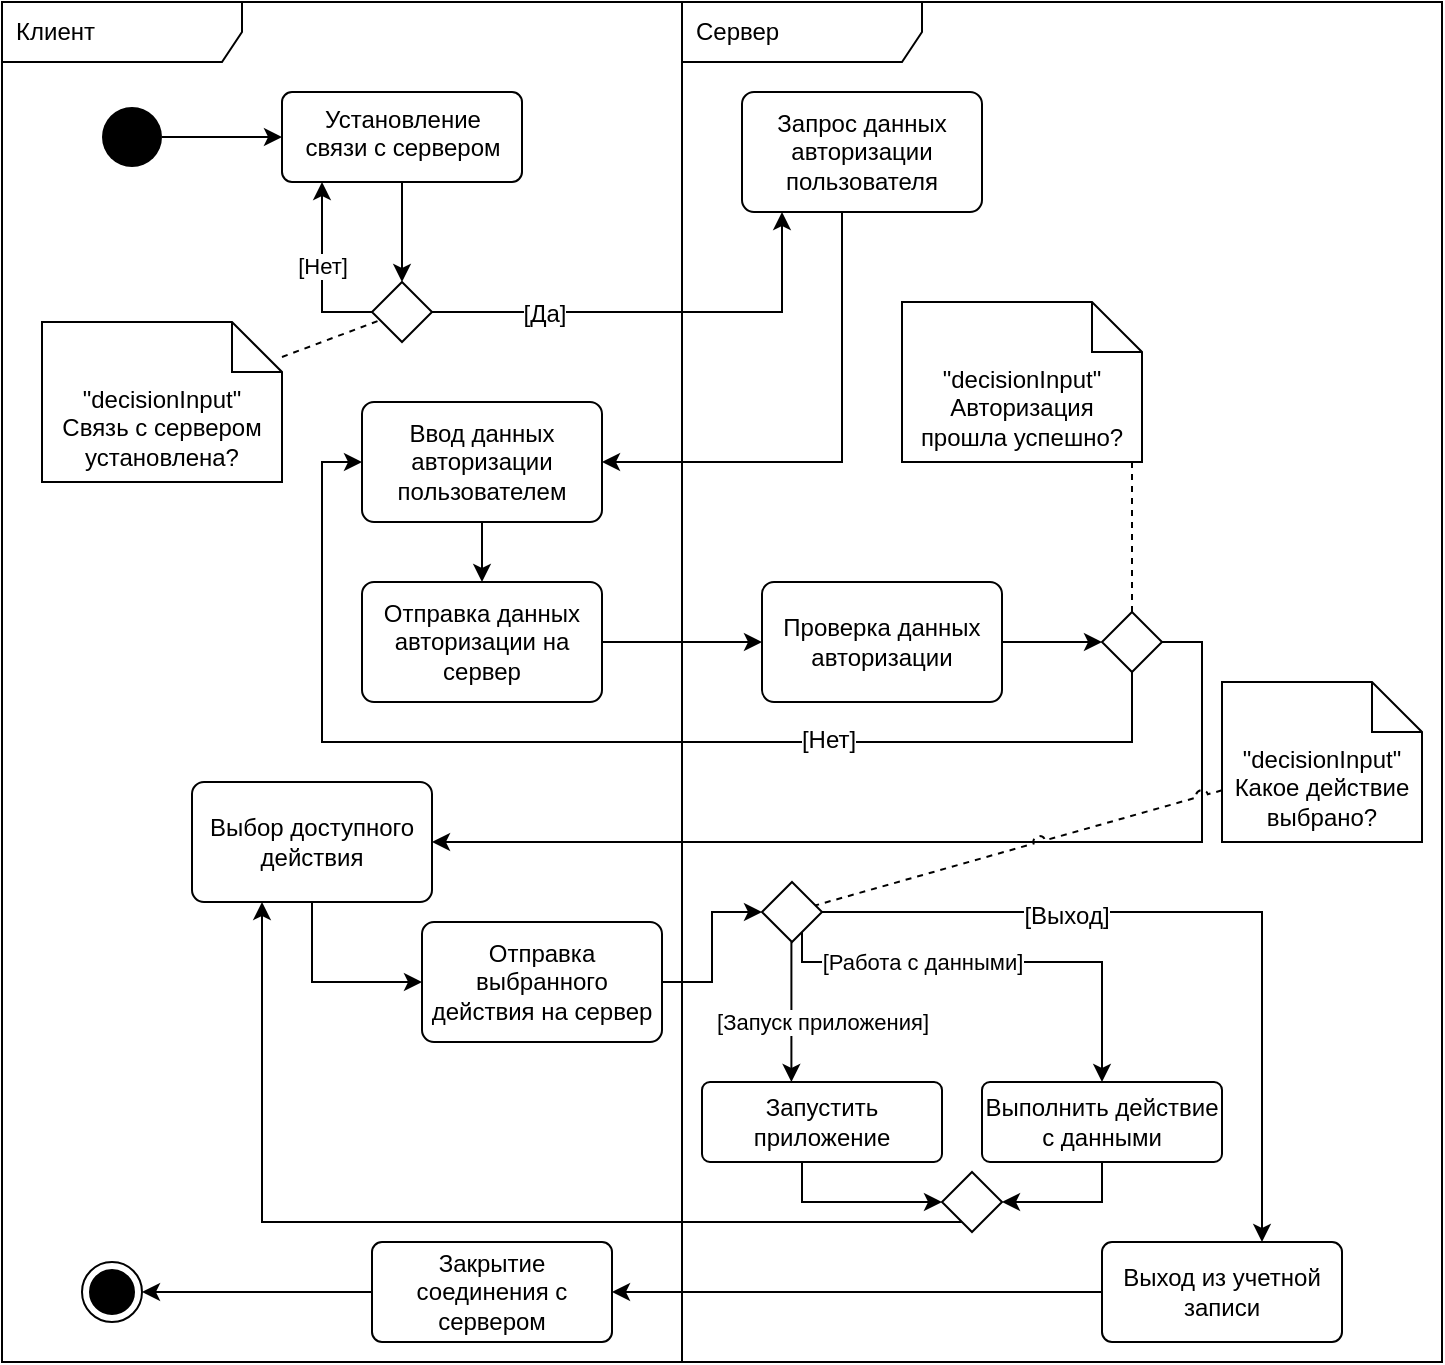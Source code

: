 <mxfile version="20.2.3" type="device"><diagram id="nvzP8vqzQpJ9qfVsouxZ" name="Страница 1"><mxGraphModel dx="2803" dy="2015" grid="1" gridSize="10" guides="1" tooltips="1" connect="1" arrows="1" fold="1" page="1" pageScale="1" pageWidth="827" pageHeight="1169" math="0" shadow="0"><root><mxCell id="0"/><mxCell id="1" parent="0"/><mxCell id="Mr6hXjrvjmsJ6n_axYDB-1" value="Клиент" style="shape=umlFrame;whiteSpace=wrap;html=1;width=120;height=30;boundedLbl=1;verticalAlign=middle;align=left;spacingLeft=5;" vertex="1" parent="1"><mxGeometry x="880" y="40" width="340" height="680" as="geometry"/></mxCell><mxCell id="Mr6hXjrvjmsJ6n_axYDB-2" value="Сервер" style="shape=umlFrame;whiteSpace=wrap;html=1;width=120;height=30;boundedLbl=1;verticalAlign=middle;align=left;spacingLeft=5;" vertex="1" parent="1"><mxGeometry x="1220" y="40" width="380" height="680" as="geometry"/></mxCell><mxCell id="Mr6hXjrvjmsJ6n_axYDB-5" style="edgeStyle=orthogonalEdgeStyle;rounded=0;orthogonalLoop=1;jettySize=auto;html=1;" edge="1" parent="1" source="Mr6hXjrvjmsJ6n_axYDB-3" target="Mr6hXjrvjmsJ6n_axYDB-4"><mxGeometry relative="1" as="geometry"/></mxCell><mxCell id="Mr6hXjrvjmsJ6n_axYDB-3" value="" style="ellipse;fillColor=#000000;strokeColor=none;" vertex="1" parent="1"><mxGeometry x="930" y="92.5" width="30" height="30" as="geometry"/></mxCell><mxCell id="Mr6hXjrvjmsJ6n_axYDB-8" value="" style="edgeStyle=orthogonalEdgeStyle;rounded=0;orthogonalLoop=1;jettySize=auto;html=1;" edge="1" parent="1" source="Mr6hXjrvjmsJ6n_axYDB-4" target="Mr6hXjrvjmsJ6n_axYDB-6"><mxGeometry relative="1" as="geometry"><mxPoint x="1080" y="162.5" as="targetPoint"/></mxGeometry></mxCell><mxCell id="Mr6hXjrvjmsJ6n_axYDB-4" value="&lt;span style=&quot;&quot;&gt;Установление&lt;br&gt;связи с сервером&lt;/span&gt;" style="html=1;align=center;verticalAlign=top;rounded=1;absoluteArcSize=1;arcSize=10;dashed=0;" vertex="1" parent="1"><mxGeometry x="1020" y="85" width="120" height="45" as="geometry"/></mxCell><mxCell id="Mr6hXjrvjmsJ6n_axYDB-12" value="" style="edgeStyle=orthogonalEdgeStyle;shape=connector;rounded=0;orthogonalLoop=1;jettySize=auto;html=1;labelBackgroundColor=default;fontFamily=Helvetica;fontSize=11;fontColor=default;endArrow=classic;strokeColor=default;" edge="1" parent="1" source="Mr6hXjrvjmsJ6n_axYDB-6" target="Mr6hXjrvjmsJ6n_axYDB-4"><mxGeometry relative="1" as="geometry"><mxPoint x="1030" y="195" as="targetPoint"/><Array as="points"><mxPoint x="1040" y="195"/></Array></mxGeometry></mxCell><mxCell id="Mr6hXjrvjmsJ6n_axYDB-13" value="[Нет]" style="edgeLabel;html=1;align=center;verticalAlign=middle;resizable=0;points=[];fontSize=11;fontFamily=Helvetica;fontColor=default;" vertex="1" connectable="0" parent="Mr6hXjrvjmsJ6n_axYDB-12"><mxGeometry x="0.076" relative="1" as="geometry"><mxPoint as="offset"/></mxGeometry></mxCell><mxCell id="Mr6hXjrvjmsJ6n_axYDB-15" value="" style="edgeStyle=orthogonalEdgeStyle;shape=connector;rounded=0;orthogonalLoop=1;jettySize=auto;html=1;labelBackgroundColor=default;fontFamily=Helvetica;fontSize=11;fontColor=default;endArrow=classic;strokeColor=default;" edge="1" parent="1" source="Mr6hXjrvjmsJ6n_axYDB-6" target="Mr6hXjrvjmsJ6n_axYDB-14"><mxGeometry relative="1" as="geometry"><Array as="points"><mxPoint x="1270" y="195"/></Array></mxGeometry></mxCell><mxCell id="Mr6hXjrvjmsJ6n_axYDB-16" value="[Да]" style="edgeLabel;html=1;align=center;verticalAlign=middle;resizable=0;points=[];fontSize=12;fontFamily=Helvetica;fontColor=default;" vertex="1" connectable="0" parent="Mr6hXjrvjmsJ6n_axYDB-15"><mxGeometry x="-0.506" y="-1" relative="1" as="geometry"><mxPoint as="offset"/></mxGeometry></mxCell><mxCell id="Mr6hXjrvjmsJ6n_axYDB-6" value="" style="rhombus;" vertex="1" parent="1"><mxGeometry x="1065" y="180" width="30" height="30" as="geometry"/></mxCell><mxCell id="Mr6hXjrvjmsJ6n_axYDB-10" style="rounded=0;orthogonalLoop=1;jettySize=auto;html=1;endArrow=none;endFill=0;dashed=1;" edge="1" parent="1" source="Mr6hXjrvjmsJ6n_axYDB-9" target="Mr6hXjrvjmsJ6n_axYDB-6"><mxGeometry relative="1" as="geometry"/></mxCell><mxCell id="Mr6hXjrvjmsJ6n_axYDB-9" value="&quot;decisionInput&quot;&lt;br&gt;Связь с сервером установлена?" style="shape=note2;boundedLbl=1;whiteSpace=wrap;html=1;size=25;verticalAlign=top;align=center;" vertex="1" parent="1"><mxGeometry x="900" y="200" width="120" height="80" as="geometry"/></mxCell><mxCell id="Mr6hXjrvjmsJ6n_axYDB-18" value="" style="edgeStyle=orthogonalEdgeStyle;shape=connector;rounded=0;orthogonalLoop=1;jettySize=auto;html=1;labelBackgroundColor=default;fontFamily=Helvetica;fontSize=12;fontColor=default;endArrow=classic;strokeColor=default;" edge="1" parent="1" source="Mr6hXjrvjmsJ6n_axYDB-14" target="Mr6hXjrvjmsJ6n_axYDB-17"><mxGeometry relative="1" as="geometry"><Array as="points"><mxPoint x="1300" y="270"/></Array></mxGeometry></mxCell><mxCell id="Mr6hXjrvjmsJ6n_axYDB-14" value="Запрос данных авторизации пользователя" style="whiteSpace=wrap;html=1;rounded=1;arcSize=10;" vertex="1" parent="1"><mxGeometry x="1250" y="85" width="120" height="60" as="geometry"/></mxCell><mxCell id="Mr6hXjrvjmsJ6n_axYDB-20" value="" style="edgeStyle=orthogonalEdgeStyle;shape=connector;rounded=0;orthogonalLoop=1;jettySize=auto;html=1;labelBackgroundColor=default;fontFamily=Helvetica;fontSize=12;fontColor=default;endArrow=classic;strokeColor=default;" edge="1" parent="1" source="Mr6hXjrvjmsJ6n_axYDB-17" target="Mr6hXjrvjmsJ6n_axYDB-19"><mxGeometry relative="1" as="geometry"/></mxCell><mxCell id="Mr6hXjrvjmsJ6n_axYDB-17" value="Ввод данных авторизации пользователем" style="whiteSpace=wrap;html=1;rounded=1;arcSize=10;" vertex="1" parent="1"><mxGeometry x="1060" y="240" width="120" height="60" as="geometry"/></mxCell><mxCell id="Mr6hXjrvjmsJ6n_axYDB-22" value="" style="edgeStyle=orthogonalEdgeStyle;shape=connector;rounded=0;orthogonalLoop=1;jettySize=auto;html=1;labelBackgroundColor=default;fontFamily=Helvetica;fontSize=12;fontColor=default;endArrow=classic;strokeColor=default;" edge="1" parent="1" source="Mr6hXjrvjmsJ6n_axYDB-19" target="Mr6hXjrvjmsJ6n_axYDB-21"><mxGeometry relative="1" as="geometry"/></mxCell><mxCell id="Mr6hXjrvjmsJ6n_axYDB-19" value="Отправка данных авторизации на сервер" style="whiteSpace=wrap;html=1;rounded=1;arcSize=10;" vertex="1" parent="1"><mxGeometry x="1060" y="330" width="120" height="60" as="geometry"/></mxCell><mxCell id="Mr6hXjrvjmsJ6n_axYDB-24" value="" style="edgeStyle=orthogonalEdgeStyle;shape=connector;rounded=0;orthogonalLoop=1;jettySize=auto;html=1;labelBackgroundColor=default;fontFamily=Helvetica;fontSize=12;fontColor=default;endArrow=classic;strokeColor=default;" edge="1" parent="1" source="Mr6hXjrvjmsJ6n_axYDB-21" target="Mr6hXjrvjmsJ6n_axYDB-25"><mxGeometry relative="1" as="geometry"><mxPoint x="1480" y="360" as="targetPoint"/></mxGeometry></mxCell><mxCell id="Mr6hXjrvjmsJ6n_axYDB-21" value="Проверка данных авторизации" style="whiteSpace=wrap;html=1;rounded=1;arcSize=10;" vertex="1" parent="1"><mxGeometry x="1260" y="330" width="120" height="60" as="geometry"/></mxCell><mxCell id="Mr6hXjrvjmsJ6n_axYDB-28" style="edgeStyle=orthogonalEdgeStyle;shape=connector;rounded=0;orthogonalLoop=1;jettySize=auto;html=1;labelBackgroundColor=default;fontFamily=Helvetica;fontSize=12;fontColor=default;endArrow=classic;strokeColor=default;" edge="1" parent="1" source="Mr6hXjrvjmsJ6n_axYDB-25" target="Mr6hXjrvjmsJ6n_axYDB-17"><mxGeometry relative="1" as="geometry"><Array as="points"><mxPoint x="1445" y="410"/><mxPoint x="1040" y="410"/><mxPoint x="1040" y="270"/></Array></mxGeometry></mxCell><mxCell id="Mr6hXjrvjmsJ6n_axYDB-29" value="[Нет]" style="edgeLabel;html=1;align=center;verticalAlign=middle;resizable=0;points=[];fontSize=12;fontFamily=Helvetica;fontColor=default;" vertex="1" connectable="0" parent="Mr6hXjrvjmsJ6n_axYDB-28"><mxGeometry x="-0.377" y="-1" relative="1" as="geometry"><mxPoint as="offset"/></mxGeometry></mxCell><mxCell id="Mr6hXjrvjmsJ6n_axYDB-31" value="" style="edgeStyle=orthogonalEdgeStyle;shape=connector;rounded=0;orthogonalLoop=1;jettySize=auto;html=1;labelBackgroundColor=default;fontFamily=Helvetica;fontSize=12;fontColor=default;endArrow=classic;strokeColor=default;" edge="1" parent="1" source="Mr6hXjrvjmsJ6n_axYDB-25" target="Mr6hXjrvjmsJ6n_axYDB-32"><mxGeometry relative="1" as="geometry"><mxPoint x="1520.037" y="430" as="targetPoint"/><Array as="points"><mxPoint x="1480" y="360"/><mxPoint x="1480" y="460"/></Array></mxGeometry></mxCell><mxCell id="Mr6hXjrvjmsJ6n_axYDB-25" value="" style="rhombus;" vertex="1" parent="1"><mxGeometry x="1430" y="345" width="30" height="30" as="geometry"/></mxCell><mxCell id="Mr6hXjrvjmsJ6n_axYDB-26" style="edgeStyle=orthogonalEdgeStyle;rounded=0;orthogonalLoop=1;jettySize=auto;html=1;endArrow=none;endFill=0;dashed=1;" edge="1" parent="1" source="Mr6hXjrvjmsJ6n_axYDB-27" target="Mr6hXjrvjmsJ6n_axYDB-25"><mxGeometry relative="1" as="geometry"><mxPoint x="1510" y="200" as="targetPoint"/><Array as="points"><mxPoint x="1445" y="320"/><mxPoint x="1445" y="320"/></Array></mxGeometry></mxCell><mxCell id="Mr6hXjrvjmsJ6n_axYDB-27" value="&quot;decisionInput&quot;&lt;br&gt;Авторизация прошла успешно?" style="shape=note2;boundedLbl=1;whiteSpace=wrap;html=1;size=25;verticalAlign=top;align=center;" vertex="1" parent="1"><mxGeometry x="1330" y="190" width="120" height="80" as="geometry"/></mxCell><mxCell id="Mr6hXjrvjmsJ6n_axYDB-58" value="" style="edgeStyle=orthogonalEdgeStyle;shape=connector;rounded=0;orthogonalLoop=1;jettySize=auto;html=1;labelBackgroundColor=default;fontFamily=Helvetica;fontSize=12;fontColor=default;endArrow=classic;strokeColor=default;" edge="1" parent="1" source="Mr6hXjrvjmsJ6n_axYDB-32" target="Mr6hXjrvjmsJ6n_axYDB-57"><mxGeometry relative="1" as="geometry"><Array as="points"><mxPoint x="1035" y="530"/></Array></mxGeometry></mxCell><mxCell id="Mr6hXjrvjmsJ6n_axYDB-32" value="Выбор доступного действия" style="whiteSpace=wrap;html=1;rounded=1;arcSize=10;" vertex="1" parent="1"><mxGeometry x="975" y="430" width="120" height="60" as="geometry"/></mxCell><mxCell id="pr20gzM4E3Ofb6CWdMaQ-42" style="edgeStyle=orthogonalEdgeStyle;rounded=0;orthogonalLoop=1;jettySize=auto;html=1;" parent="1" edge="1"><mxGeometry relative="1" as="geometry"><mxPoint x="2581.706" y="975.0" as="sourcePoint"/><Array as="points"><mxPoint x="2582" y="990"/><mxPoint x="2582" y="990"/></Array></mxGeometry></mxCell><mxCell id="pr20gzM4E3Ofb6CWdMaQ-55" style="edgeStyle=orthogonalEdgeStyle;rounded=0;orthogonalLoop=1;jettySize=auto;html=1;entryX=0.75;entryY=0;entryDx=0;entryDy=0;" parent="1" edge="1"><mxGeometry relative="1" as="geometry"><mxPoint x="2543" y="835.0" as="sourcePoint"/><Array as="points"><mxPoint x="2543" y="850"/><mxPoint x="2543" y="850"/></Array></mxGeometry></mxCell><mxCell id="pr20gzM4E3Ofb6CWdMaQ-56" style="edgeStyle=orthogonalEdgeStyle;rounded=0;orthogonalLoop=1;jettySize=auto;html=1;entryX=0.25;entryY=0;entryDx=0;entryDy=0;" parent="1" edge="1"><mxGeometry relative="1" as="geometry"><mxPoint x="2617.353" y="835.0" as="sourcePoint"/><Array as="points"><mxPoint x="2617" y="855"/></Array></mxGeometry></mxCell><mxCell id="pr20gzM4E3Ofb6CWdMaQ-65" style="edgeStyle=orthogonalEdgeStyle;rounded=0;orthogonalLoop=1;jettySize=auto;html=1;" parent="1" edge="1"><mxGeometry relative="1" as="geometry"><Array as="points"><mxPoint x="2513" y="1250"/><mxPoint x="2753" y="1250"/></Array><mxPoint x="2513" y="1228" as="sourcePoint"/></mxGeometry></mxCell><mxCell id="pr20gzM4E3Ofb6CWdMaQ-69" style="edgeStyle=orthogonalEdgeStyle;rounded=0;orthogonalLoop=1;jettySize=auto;html=1;" parent="1" edge="1"><mxGeometry relative="1" as="geometry"><Array as="points"><mxPoint x="2843" y="970"/><mxPoint x="2843" y="970"/></Array><mxPoint x="2843" y="1010.0" as="targetPoint"/></mxGeometry></mxCell><mxCell id="pr20gzM4E3Ofb6CWdMaQ-70" style="edgeStyle=orthogonalEdgeStyle;rounded=0;orthogonalLoop=1;jettySize=auto;html=1;startArrow=none;entryX=0.5;entryY=0;entryDx=0;entryDy=0;" parent="1" edge="1"><mxGeometry relative="1" as="geometry"><Array as="points"><mxPoint x="2720" y="1050"/><mxPoint x="2720" y="1050"/></Array><mxPoint x="2720.059" y="1045.0" as="sourcePoint"/></mxGeometry></mxCell><mxCell id="pr20gzM4E3Ofb6CWdMaQ-71" style="edgeStyle=orthogonalEdgeStyle;rounded=0;orthogonalLoop=1;jettySize=auto;html=1;endArrow=classic;endFill=1;" parent="1" edge="1"><mxGeometry relative="1" as="geometry"><Array as="points"><mxPoint x="2800" y="985"/><mxPoint x="2723" y="985"/></Array><mxPoint x="2800.059" y="965.0" as="sourcePoint"/></mxGeometry></mxCell><mxCell id="pr20gzM4E3Ofb6CWdMaQ-81" value="" style="edgeStyle=orthogonalEdgeStyle;rounded=0;orthogonalLoop=1;jettySize=auto;html=1;" parent="1" edge="1"><mxGeometry relative="1" as="geometry"><mxPoint x="2613.15" y="1198" as="sourcePoint"/></mxGeometry></mxCell><mxCell id="pr20gzM4E3Ofb6CWdMaQ-85" value="" style="edgeStyle=orthogonalEdgeStyle;rounded=0;orthogonalLoop=1;jettySize=auto;html=1;" parent="1" edge="1"><mxGeometry relative="1" as="geometry"><mxPoint x="2843.235" y="1120.0" as="sourcePoint"/></mxGeometry></mxCell><mxCell id="Mr6hXjrvjmsJ6n_axYDB-36" value="" style="edgeStyle=orthogonalEdgeStyle;rounded=0;jumpStyle=arc;jumpSize=10;orthogonalLoop=1;jettySize=auto;html=1;endSize=6;targetPerimeterSpacing=0;strokeWidth=1;" edge="1" parent="1"><mxGeometry relative="1" as="geometry"><mxPoint x="1274.7" y="580" as="targetPoint"/><Array as="points"><mxPoint x="1274.7" y="560"/><mxPoint x="1274.7" y="560"/></Array><mxPoint x="1274.7" y="510" as="sourcePoint"/></mxGeometry></mxCell><mxCell id="Mr6hXjrvjmsJ6n_axYDB-37" value="&lt;font style=&quot;vertical-align: inherit;&quot;&gt;&lt;font style=&quot;vertical-align: inherit;&quot;&gt;[Запуск приложения]&lt;/font&gt;&lt;/font&gt;" style="edgeLabel;html=1;align=center;verticalAlign=middle;resizable=0;points=[];labelBackgroundColor=default;" vertex="1" connectable="0" parent="Mr6hXjrvjmsJ6n_axYDB-36"><mxGeometry x="0.144" y="1" relative="1" as="geometry"><mxPoint x="14" as="offset"/></mxGeometry></mxCell><mxCell id="Mr6hXjrvjmsJ6n_axYDB-38" value="" style="edgeStyle=orthogonalEdgeStyle;rounded=0;jumpStyle=arc;jumpSize=10;orthogonalLoop=1;jettySize=auto;html=1;fontColor=none;endSize=6;targetPerimeterSpacing=0;strokeWidth=1;entryX=0.5;entryY=0;entryDx=0;entryDy=0;" edge="1" parent="1" target="Mr6hXjrvjmsJ6n_axYDB-50" source="Mr6hXjrvjmsJ6n_axYDB-59"><mxGeometry relative="1" as="geometry"><mxPoint x="1753.235" y="710.0" as="targetPoint"/><Array as="points"><mxPoint x="1280" y="520"/><mxPoint x="1430" y="520"/></Array><mxPoint x="1430.067" y="514.358" as="sourcePoint"/></mxGeometry></mxCell><mxCell id="Mr6hXjrvjmsJ6n_axYDB-39" value="&lt;font style=&quot;vertical-align: inherit;&quot;&gt;&lt;font style=&quot;vertical-align: inherit;&quot;&gt;[Работа с данными]&lt;/font&gt;&lt;/font&gt;" style="edgeLabel;html=1;align=center;verticalAlign=middle;resizable=0;points=[];fontColor=none;labelBackgroundColor=default;" vertex="1" connectable="0" parent="Mr6hXjrvjmsJ6n_axYDB-38"><mxGeometry x="-0.49" relative="1" as="geometry"><mxPoint x="17" as="offset"/></mxGeometry></mxCell><mxCell id="Mr6hXjrvjmsJ6n_axYDB-68" style="edgeStyle=orthogonalEdgeStyle;shape=connector;rounded=0;orthogonalLoop=1;jettySize=auto;html=1;labelBackgroundColor=default;fontFamily=Helvetica;fontSize=12;fontColor=default;endArrow=classic;endFill=1;strokeColor=default;" edge="1" parent="1" source="Mr6hXjrvjmsJ6n_axYDB-44" target="Mr6hXjrvjmsJ6n_axYDB-67"><mxGeometry relative="1" as="geometry"/></mxCell><mxCell id="Mr6hXjrvjmsJ6n_axYDB-44" value="Выход из учетной записи" style="whiteSpace=wrap;html=1;fillColor=default;strokeColor=default;rounded=1;arcSize=10;" vertex="1" parent="1"><mxGeometry x="1430" y="660" width="120" height="50" as="geometry"/></mxCell><mxCell id="Mr6hXjrvjmsJ6n_axYDB-47" style="edgeStyle=orthogonalEdgeStyle;rounded=0;orthogonalLoop=1;jettySize=auto;html=1;" edge="1" parent="1" source="Mr6hXjrvjmsJ6n_axYDB-48" target="Mr6hXjrvjmsJ6n_axYDB-64"><mxGeometry relative="1" as="geometry"><Array as="points"><mxPoint x="1280" y="640"/></Array><mxPoint x="1370" y="680" as="targetPoint"/></mxGeometry></mxCell><mxCell id="Mr6hXjrvjmsJ6n_axYDB-48" value="Запустить приложение" style="rounded=1;whiteSpace=wrap;html=1;arcSize=10;fontColor=default;fillColor=default;strokeColor=default;" vertex="1" parent="1"><mxGeometry x="1230" y="580" width="120" height="40" as="geometry"/></mxCell><mxCell id="Mr6hXjrvjmsJ6n_axYDB-49" style="edgeStyle=orthogonalEdgeStyle;rounded=0;orthogonalLoop=1;jettySize=auto;html=1;" edge="1" parent="1" source="Mr6hXjrvjmsJ6n_axYDB-50" target="Mr6hXjrvjmsJ6n_axYDB-64"><mxGeometry relative="1" as="geometry"><mxPoint x="1430" y="660" as="targetPoint"/><Array as="points"><mxPoint x="1430" y="640"/></Array></mxGeometry></mxCell><mxCell id="Mr6hXjrvjmsJ6n_axYDB-50" value="Выполнить действие с данными" style="rounded=1;whiteSpace=wrap;html=1;arcSize=10;fontColor=default;fillColor=default;strokeColor=default;" vertex="1" parent="1"><mxGeometry x="1370" y="580" width="120" height="40" as="geometry"/></mxCell><mxCell id="Mr6hXjrvjmsJ6n_axYDB-60" style="edgeStyle=orthogonalEdgeStyle;shape=connector;rounded=0;orthogonalLoop=1;jettySize=auto;html=1;labelBackgroundColor=default;fontFamily=Helvetica;fontSize=12;fontColor=default;endArrow=classic;strokeColor=default;" edge="1" parent="1" source="Mr6hXjrvjmsJ6n_axYDB-57" target="Mr6hXjrvjmsJ6n_axYDB-59"><mxGeometry relative="1" as="geometry"/></mxCell><mxCell id="Mr6hXjrvjmsJ6n_axYDB-57" value="Отправка выбранного действия на сервер" style="whiteSpace=wrap;html=1;rounded=1;arcSize=10;" vertex="1" parent="1"><mxGeometry x="1090" y="500" width="120" height="60" as="geometry"/></mxCell><mxCell id="Mr6hXjrvjmsJ6n_axYDB-72" style="edgeStyle=orthogonalEdgeStyle;shape=connector;rounded=0;orthogonalLoop=1;jettySize=auto;html=1;labelBackgroundColor=default;fontFamily=Helvetica;fontSize=12;fontColor=default;endArrow=classic;endFill=1;strokeColor=default;" edge="1" parent="1" source="Mr6hXjrvjmsJ6n_axYDB-59" target="Mr6hXjrvjmsJ6n_axYDB-44"><mxGeometry relative="1" as="geometry"><Array as="points"><mxPoint x="1510" y="495"/></Array></mxGeometry></mxCell><mxCell id="Mr6hXjrvjmsJ6n_axYDB-73" value="[Выход]" style="edgeLabel;html=1;align=center;verticalAlign=middle;resizable=0;points=[];fontSize=12;fontFamily=Helvetica;fontColor=default;" vertex="1" connectable="0" parent="Mr6hXjrvjmsJ6n_axYDB-72"><mxGeometry x="-0.365" y="-2" relative="1" as="geometry"><mxPoint as="offset"/></mxGeometry></mxCell><mxCell id="Mr6hXjrvjmsJ6n_axYDB-59" value="" style="rhombus;" vertex="1" parent="1"><mxGeometry x="1260" y="480" width="30" height="30" as="geometry"/></mxCell><mxCell id="Mr6hXjrvjmsJ6n_axYDB-63" style="shape=connector;rounded=0;orthogonalLoop=1;jettySize=auto;html=1;labelBackgroundColor=default;fontFamily=Helvetica;fontSize=12;fontColor=default;endArrow=none;strokeColor=default;endFill=0;dashed=1;jumpStyle=arc;" edge="1" parent="1" source="Mr6hXjrvjmsJ6n_axYDB-62" target="Mr6hXjrvjmsJ6n_axYDB-59"><mxGeometry relative="1" as="geometry"/></mxCell><mxCell id="Mr6hXjrvjmsJ6n_axYDB-62" value="&quot;decisionInput&quot;&lt;br&gt;Какое действие выбрано?" style="shape=note2;boundedLbl=1;whiteSpace=wrap;html=1;size=25;verticalAlign=top;align=center;" vertex="1" parent="1"><mxGeometry x="1490" y="380" width="100" height="80" as="geometry"/></mxCell><mxCell id="Mr6hXjrvjmsJ6n_axYDB-66" style="edgeStyle=orthogonalEdgeStyle;shape=connector;rounded=0;orthogonalLoop=1;jettySize=auto;html=1;labelBackgroundColor=default;fontFamily=Helvetica;fontSize=12;fontColor=default;endArrow=classic;endFill=1;strokeColor=default;" edge="1" parent="1" source="Mr6hXjrvjmsJ6n_axYDB-64" target="Mr6hXjrvjmsJ6n_axYDB-32"><mxGeometry relative="1" as="geometry"><Array as="points"><mxPoint x="1010" y="650"/></Array></mxGeometry></mxCell><mxCell id="Mr6hXjrvjmsJ6n_axYDB-64" value="" style="rhombus;" vertex="1" parent="1"><mxGeometry x="1350" y="625" width="30" height="30" as="geometry"/></mxCell><mxCell id="Mr6hXjrvjmsJ6n_axYDB-70" style="edgeStyle=orthogonalEdgeStyle;shape=connector;rounded=0;orthogonalLoop=1;jettySize=auto;html=1;labelBackgroundColor=default;fontFamily=Helvetica;fontSize=12;fontColor=default;endArrow=classic;endFill=1;strokeColor=default;" edge="1" parent="1" source="Mr6hXjrvjmsJ6n_axYDB-67" target="Mr6hXjrvjmsJ6n_axYDB-69"><mxGeometry relative="1" as="geometry"/></mxCell><mxCell id="Mr6hXjrvjmsJ6n_axYDB-67" value="Закрытие соединения с сервером" style="whiteSpace=wrap;html=1;fillColor=default;strokeColor=default;rounded=1;arcSize=10;" vertex="1" parent="1"><mxGeometry x="1065" y="660" width="120" height="50" as="geometry"/></mxCell><mxCell id="Mr6hXjrvjmsJ6n_axYDB-69" value="" style="ellipse;html=1;shape=endState;fillColor=#000000;strokeColor=#000000;rounded=1;fontFamily=Helvetica;fontSize=12;fontColor=default;" vertex="1" parent="1"><mxGeometry x="920" y="670" width="30" height="30" as="geometry"/></mxCell></root></mxGraphModel></diagram></mxfile>